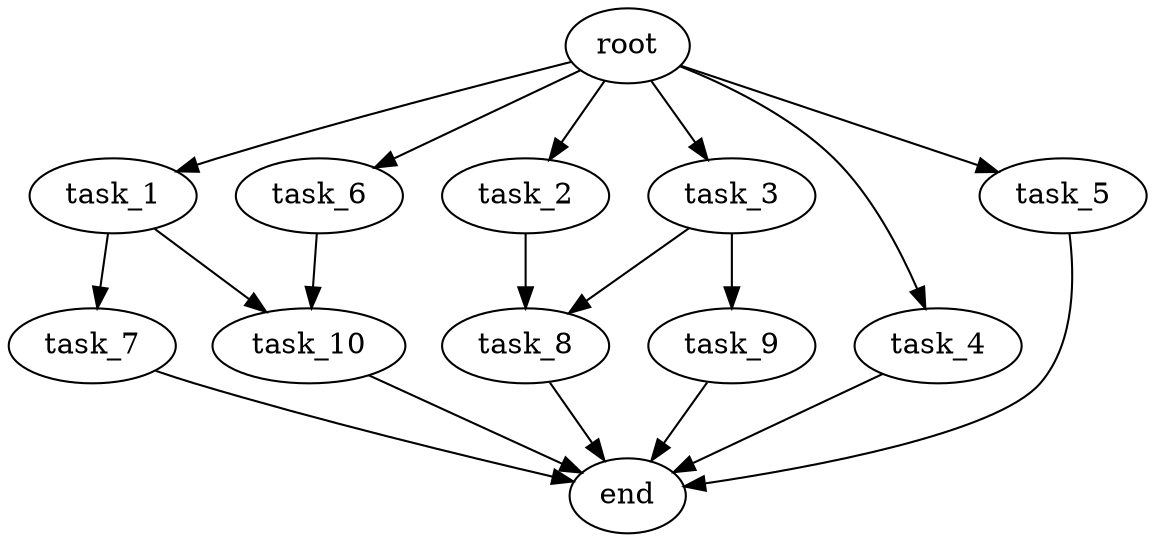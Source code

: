 digraph G {
  root [size="0.000000e+00"];
  task_1 [size="9.389547e+10"];
  task_2 [size="7.549897e+10"];
  task_3 [size="1.991380e+10"];
  task_4 [size="5.091716e+10"];
  task_5 [size="5.001279e+10"];
  task_6 [size="4.539882e+09"];
  task_7 [size="1.371227e+10"];
  task_8 [size="3.331074e+10"];
  task_9 [size="4.737968e+10"];
  task_10 [size="4.570429e+10"];
  end [size="0.000000e+00"];

  root -> task_1 [size="1.000000e-12"];
  root -> task_2 [size="1.000000e-12"];
  root -> task_3 [size="1.000000e-12"];
  root -> task_4 [size="1.000000e-12"];
  root -> task_5 [size="1.000000e-12"];
  root -> task_6 [size="1.000000e-12"];
  task_1 -> task_7 [size="1.371227e+08"];
  task_1 -> task_10 [size="2.285214e+08"];
  task_2 -> task_8 [size="1.665537e+08"];
  task_3 -> task_8 [size="1.665537e+08"];
  task_3 -> task_9 [size="4.737968e+08"];
  task_4 -> end [size="1.000000e-12"];
  task_5 -> end [size="1.000000e-12"];
  task_6 -> task_10 [size="2.285214e+08"];
  task_7 -> end [size="1.000000e-12"];
  task_8 -> end [size="1.000000e-12"];
  task_9 -> end [size="1.000000e-12"];
  task_10 -> end [size="1.000000e-12"];
}
